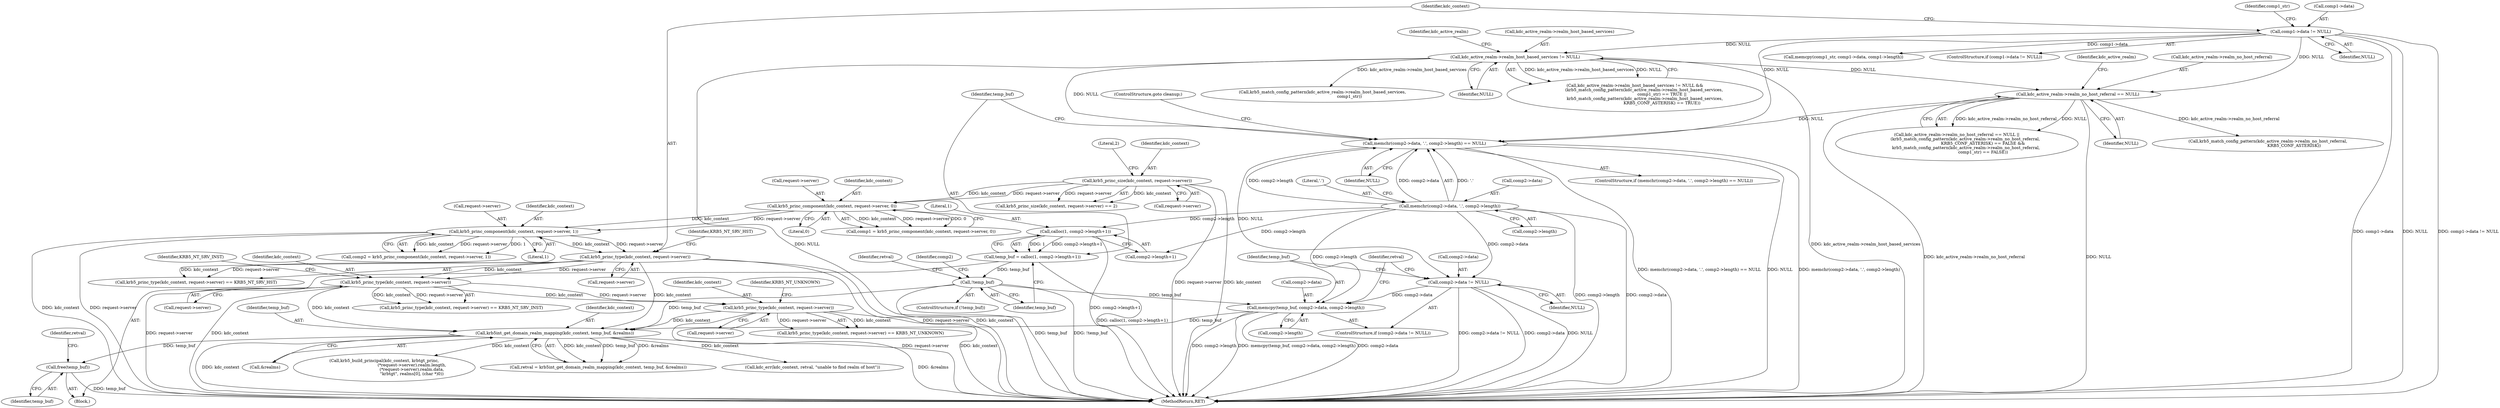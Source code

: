 digraph "0_krb5_8ee70ec63931d1e38567905387ab9b1d45734d81@API" {
"1000318" [label="(Call,free(temp_buf))"];
"1000313" [label="(Call,krb5int_get_domain_realm_mapping(kdc_context, temp_buf, &realms))"];
"1000211" [label="(Call,krb5_princ_type(kdc_context, request->server))"];
"1000203" [label="(Call,krb5_princ_type(kdc_context, request->server))"];
"1000162" [label="(Call,krb5_princ_component(kdc_context, request->server, 1))"];
"1000154" [label="(Call,krb5_princ_component(kdc_context, request->server, 0))"];
"1000145" [label="(Call,krb5_princ_size(kdc_context, request->server))"];
"1000219" [label="(Call,krb5_princ_type(kdc_context, request->server))"];
"1000290" [label="(Call,!temp_buf)"];
"1000280" [label="(Call,temp_buf = calloc(1, comp2->length+1))"];
"1000282" [label="(Call,calloc(1, comp2->length+1))"];
"1000270" [label="(Call,memchr(comp2->data, '.', comp2->length))"];
"1000303" [label="(Call,memcpy(temp_buf, comp2->data, comp2->length))"];
"1000298" [label="(Call,comp2->data != NULL)"];
"1000269" [label="(Call,memchr(comp2->data, '.', comp2->length) == NULL)"];
"1000247" [label="(Call,kdc_active_realm->realm_no_host_referral == NULL)"];
"1000186" [label="(Call,comp1->data != NULL)"];
"1000226" [label="(Call,kdc_active_realm->realm_host_based_services != NULL)"];
"1000315" [label="(Identifier,temp_buf)"];
"1000220" [label="(Identifier,kdc_context)"];
"1000311" [label="(Call,retval = krb5int_get_domain_realm_mapping(kdc_context, temp_buf, &realms))"];
"1000314" [label="(Identifier,kdc_context)"];
"1000186" [label="(Call,comp1->data != NULL)"];
"1000212" [label="(Identifier,kdc_context)"];
"1000270" [label="(Call,memchr(comp2->data, '.', comp2->length))"];
"1000213" [label="(Call,request->server)"];
"1000210" [label="(Call,krb5_princ_type(kdc_context, request->server) == KRB5_NT_SRV_INST)"];
"1000219" [label="(Call,krb5_princ_type(kdc_context, request->server))"];
"1000156" [label="(Call,request->server)"];
"1000290" [label="(Call,!temp_buf)"];
"1000271" [label="(Call,comp2->data)"];
"1000211" [label="(Call,krb5_princ_type(kdc_context, request->server))"];
"1000146" [label="(Identifier,kdc_context)"];
"1000162" [label="(Call,krb5_princ_component(kdc_context, request->server, 1))"];
"1000304" [label="(Identifier,temp_buf)"];
"1000275" [label="(Call,comp2->length)"];
"1000233" [label="(Call,krb5_match_config_pattern(kdc_active_realm->realm_host_based_services,\n                                         comp1_str))"];
"1000154" [label="(Call,krb5_princ_component(kdc_context, request->server, 0))"];
"1000313" [label="(Call,krb5int_get_domain_realm_mapping(kdc_context, temp_buf, &realms))"];
"1000145" [label="(Call,krb5_princ_size(kdc_context, request->server))"];
"1000227" [label="(Call,kdc_active_realm->realm_host_based_services)"];
"1000144" [label="(Call,krb5_princ_size(kdc_context, request->server) == 2)"];
"1000321" [label="(Identifier,retval)"];
"1000319" [label="(Identifier,temp_buf)"];
"1000247" [label="(Call,kdc_active_realm->realm_no_host_referral == NULL)"];
"1000297" [label="(ControlStructure,if (comp2->data != NULL))"];
"1000291" [label="(Identifier,temp_buf)"];
"1000167" [label="(Literal,1)"];
"1000256" [label="(Identifier,kdc_active_realm)"];
"1000205" [label="(Call,request->server)"];
"1000248" [label="(Call,kdc_active_realm->realm_no_host_referral)"];
"1000323" [label="(Call,kdc_err(kdc_context, retval, \"unable to find realm of host\"))"];
"1000251" [label="(Identifier,NULL)"];
"1000164" [label="(Call,request->server)"];
"1000216" [label="(Identifier,KRB5_NT_SRV_INST)"];
"1000160" [label="(Call,comp2 = krb5_princ_component(kdc_context, request->server, 1))"];
"1000308" [label="(Call,comp2->length)"];
"1000226" [label="(Call,kdc_active_realm->realm_host_based_services != NULL)"];
"1000192" [label="(Identifier,comp1_str)"];
"1000318" [label="(Call,free(temp_buf))"];
"1000279" [label="(ControlStructure,goto cleanup;)"];
"1000224" [label="(Identifier,KRB5_NT_UNKNOWN)"];
"1000281" [label="(Identifier,temp_buf)"];
"1000294" [label="(Identifier,retval)"];
"1000303" [label="(Call,memcpy(temp_buf, comp2->data, comp2->length))"];
"1000155" [label="(Identifier,kdc_context)"];
"1000204" [label="(Identifier,kdc_context)"];
"1000305" [label="(Call,comp2->data)"];
"1000190" [label="(Identifier,NULL)"];
"1000147" [label="(Call,request->server)"];
"1000289" [label="(ControlStructure,if (!temp_buf))"];
"1000299" [label="(Call,comp2->data)"];
"1000230" [label="(Identifier,NULL)"];
"1000300" [label="(Identifier,comp2)"];
"1000282" [label="(Call,calloc(1, comp2->length+1))"];
"1000269" [label="(Call,memchr(comp2->data, '.', comp2->length) == NULL)"];
"1000268" [label="(ControlStructure,if (memchr(comp2->data, '.', comp2->length) == NULL))"];
"1000283" [label="(Literal,1)"];
"1000408" [label="(MethodReturn,RET)"];
"1000280" [label="(Call,temp_buf = calloc(1, comp2->length+1))"];
"1000152" [label="(Call,comp1 = krb5_princ_component(kdc_context, request->server, 0))"];
"1000274" [label="(Literal,'.')"];
"1000150" [label="(Literal,2)"];
"1000208" [label="(Identifier,KRB5_NT_SRV_HST)"];
"1000254" [label="(Call,krb5_match_config_pattern(kdc_active_realm->realm_no_host_referral,\n                                        KRB5_CONF_ASTERISK))"];
"1000278" [label="(Identifier,NULL)"];
"1000316" [label="(Call,&realms)"];
"1000221" [label="(Call,request->server)"];
"1000267" [label="(Block,)"];
"1000246" [label="(Call,kdc_active_realm->realm_no_host_referral == NULL ||\n             (krb5_match_config_pattern(kdc_active_realm->realm_no_host_referral,\n                                        KRB5_CONF_ASTERISK) == FALSE &&\n              krb5_match_config_pattern(kdc_active_realm->realm_no_host_referral,\n                                        comp1_str) == FALSE))"];
"1000191" [label="(Call,memcpy(comp1_str, comp1->data, comp1->length))"];
"1000284" [label="(Call,comp2->length+1)"];
"1000225" [label="(Call,kdc_active_realm->realm_host_based_services != NULL &&\n              (krb5_match_config_pattern(kdc_active_realm->realm_host_based_services,\n                                         comp1_str) == TRUE ||\n               krb5_match_config_pattern(kdc_active_realm->realm_host_based_services,\n                                         KRB5_CONF_ASTERISK) == TRUE))"];
"1000203" [label="(Call,krb5_princ_type(kdc_context, request->server))"];
"1000298" [label="(Call,comp2->data != NULL)"];
"1000312" [label="(Identifier,retval)"];
"1000159" [label="(Literal,0)"];
"1000187" [label="(Call,comp1->data)"];
"1000163" [label="(Identifier,kdc_context)"];
"1000235" [label="(Identifier,kdc_active_realm)"];
"1000202" [label="(Call,krb5_princ_type(kdc_context, request->server) == KRB5_NT_SRV_HST)"];
"1000218" [label="(Call,krb5_princ_type(kdc_context, request->server) == KRB5_NT_UNKNOWN)"];
"1000185" [label="(ControlStructure,if (comp1->data != NULL))"];
"1000302" [label="(Identifier,NULL)"];
"1000366" [label="(Call,krb5_build_principal(kdc_context, krbtgt_princ,\n                                          (*request->server).realm.length,\n                                          (*request->server).realm.data,\n                                          \"krbtgt\", realms[0], (char *)0))"];
"1000318" -> "1000267"  [label="AST: "];
"1000318" -> "1000319"  [label="CFG: "];
"1000319" -> "1000318"  [label="AST: "];
"1000321" -> "1000318"  [label="CFG: "];
"1000318" -> "1000408"  [label="DDG: temp_buf"];
"1000313" -> "1000318"  [label="DDG: temp_buf"];
"1000313" -> "1000311"  [label="AST: "];
"1000313" -> "1000316"  [label="CFG: "];
"1000314" -> "1000313"  [label="AST: "];
"1000315" -> "1000313"  [label="AST: "];
"1000316" -> "1000313"  [label="AST: "];
"1000311" -> "1000313"  [label="CFG: "];
"1000313" -> "1000408"  [label="DDG: &realms"];
"1000313" -> "1000408"  [label="DDG: kdc_context"];
"1000313" -> "1000311"  [label="DDG: kdc_context"];
"1000313" -> "1000311"  [label="DDG: temp_buf"];
"1000313" -> "1000311"  [label="DDG: &realms"];
"1000211" -> "1000313"  [label="DDG: kdc_context"];
"1000219" -> "1000313"  [label="DDG: kdc_context"];
"1000203" -> "1000313"  [label="DDG: kdc_context"];
"1000290" -> "1000313"  [label="DDG: temp_buf"];
"1000303" -> "1000313"  [label="DDG: temp_buf"];
"1000313" -> "1000323"  [label="DDG: kdc_context"];
"1000313" -> "1000366"  [label="DDG: kdc_context"];
"1000211" -> "1000210"  [label="AST: "];
"1000211" -> "1000213"  [label="CFG: "];
"1000212" -> "1000211"  [label="AST: "];
"1000213" -> "1000211"  [label="AST: "];
"1000216" -> "1000211"  [label="CFG: "];
"1000211" -> "1000408"  [label="DDG: kdc_context"];
"1000211" -> "1000408"  [label="DDG: request->server"];
"1000211" -> "1000210"  [label="DDG: kdc_context"];
"1000211" -> "1000210"  [label="DDG: request->server"];
"1000203" -> "1000211"  [label="DDG: kdc_context"];
"1000203" -> "1000211"  [label="DDG: request->server"];
"1000211" -> "1000219"  [label="DDG: kdc_context"];
"1000211" -> "1000219"  [label="DDG: request->server"];
"1000203" -> "1000202"  [label="AST: "];
"1000203" -> "1000205"  [label="CFG: "];
"1000204" -> "1000203"  [label="AST: "];
"1000205" -> "1000203"  [label="AST: "];
"1000208" -> "1000203"  [label="CFG: "];
"1000203" -> "1000408"  [label="DDG: request->server"];
"1000203" -> "1000408"  [label="DDG: kdc_context"];
"1000203" -> "1000202"  [label="DDG: kdc_context"];
"1000203" -> "1000202"  [label="DDG: request->server"];
"1000162" -> "1000203"  [label="DDG: kdc_context"];
"1000162" -> "1000203"  [label="DDG: request->server"];
"1000162" -> "1000160"  [label="AST: "];
"1000162" -> "1000167"  [label="CFG: "];
"1000163" -> "1000162"  [label="AST: "];
"1000164" -> "1000162"  [label="AST: "];
"1000167" -> "1000162"  [label="AST: "];
"1000160" -> "1000162"  [label="CFG: "];
"1000162" -> "1000408"  [label="DDG: request->server"];
"1000162" -> "1000408"  [label="DDG: kdc_context"];
"1000162" -> "1000160"  [label="DDG: kdc_context"];
"1000162" -> "1000160"  [label="DDG: request->server"];
"1000162" -> "1000160"  [label="DDG: 1"];
"1000154" -> "1000162"  [label="DDG: kdc_context"];
"1000154" -> "1000162"  [label="DDG: request->server"];
"1000154" -> "1000152"  [label="AST: "];
"1000154" -> "1000159"  [label="CFG: "];
"1000155" -> "1000154"  [label="AST: "];
"1000156" -> "1000154"  [label="AST: "];
"1000159" -> "1000154"  [label="AST: "];
"1000152" -> "1000154"  [label="CFG: "];
"1000154" -> "1000152"  [label="DDG: kdc_context"];
"1000154" -> "1000152"  [label="DDG: request->server"];
"1000154" -> "1000152"  [label="DDG: 0"];
"1000145" -> "1000154"  [label="DDG: kdc_context"];
"1000145" -> "1000154"  [label="DDG: request->server"];
"1000145" -> "1000144"  [label="AST: "];
"1000145" -> "1000147"  [label="CFG: "];
"1000146" -> "1000145"  [label="AST: "];
"1000147" -> "1000145"  [label="AST: "];
"1000150" -> "1000145"  [label="CFG: "];
"1000145" -> "1000408"  [label="DDG: kdc_context"];
"1000145" -> "1000408"  [label="DDG: request->server"];
"1000145" -> "1000144"  [label="DDG: kdc_context"];
"1000145" -> "1000144"  [label="DDG: request->server"];
"1000219" -> "1000218"  [label="AST: "];
"1000219" -> "1000221"  [label="CFG: "];
"1000220" -> "1000219"  [label="AST: "];
"1000221" -> "1000219"  [label="AST: "];
"1000224" -> "1000219"  [label="CFG: "];
"1000219" -> "1000408"  [label="DDG: request->server"];
"1000219" -> "1000408"  [label="DDG: kdc_context"];
"1000219" -> "1000218"  [label="DDG: kdc_context"];
"1000219" -> "1000218"  [label="DDG: request->server"];
"1000290" -> "1000289"  [label="AST: "];
"1000290" -> "1000291"  [label="CFG: "];
"1000291" -> "1000290"  [label="AST: "];
"1000294" -> "1000290"  [label="CFG: "];
"1000300" -> "1000290"  [label="CFG: "];
"1000290" -> "1000408"  [label="DDG: temp_buf"];
"1000290" -> "1000408"  [label="DDG: !temp_buf"];
"1000280" -> "1000290"  [label="DDG: temp_buf"];
"1000290" -> "1000303"  [label="DDG: temp_buf"];
"1000280" -> "1000267"  [label="AST: "];
"1000280" -> "1000282"  [label="CFG: "];
"1000281" -> "1000280"  [label="AST: "];
"1000282" -> "1000280"  [label="AST: "];
"1000291" -> "1000280"  [label="CFG: "];
"1000280" -> "1000408"  [label="DDG: calloc(1, comp2->length+1)"];
"1000282" -> "1000280"  [label="DDG: 1"];
"1000282" -> "1000280"  [label="DDG: comp2->length+1"];
"1000282" -> "1000284"  [label="CFG: "];
"1000283" -> "1000282"  [label="AST: "];
"1000284" -> "1000282"  [label="AST: "];
"1000282" -> "1000408"  [label="DDG: comp2->length+1"];
"1000270" -> "1000282"  [label="DDG: comp2->length"];
"1000270" -> "1000269"  [label="AST: "];
"1000270" -> "1000275"  [label="CFG: "];
"1000271" -> "1000270"  [label="AST: "];
"1000274" -> "1000270"  [label="AST: "];
"1000275" -> "1000270"  [label="AST: "];
"1000278" -> "1000270"  [label="CFG: "];
"1000270" -> "1000408"  [label="DDG: comp2->length"];
"1000270" -> "1000408"  [label="DDG: comp2->data"];
"1000270" -> "1000269"  [label="DDG: comp2->data"];
"1000270" -> "1000269"  [label="DDG: '.'"];
"1000270" -> "1000269"  [label="DDG: comp2->length"];
"1000270" -> "1000284"  [label="DDG: comp2->length"];
"1000270" -> "1000298"  [label="DDG: comp2->data"];
"1000270" -> "1000303"  [label="DDG: comp2->length"];
"1000303" -> "1000297"  [label="AST: "];
"1000303" -> "1000308"  [label="CFG: "];
"1000304" -> "1000303"  [label="AST: "];
"1000305" -> "1000303"  [label="AST: "];
"1000308" -> "1000303"  [label="AST: "];
"1000312" -> "1000303"  [label="CFG: "];
"1000303" -> "1000408"  [label="DDG: memcpy(temp_buf, comp2->data, comp2->length)"];
"1000303" -> "1000408"  [label="DDG: comp2->data"];
"1000303" -> "1000408"  [label="DDG: comp2->length"];
"1000298" -> "1000303"  [label="DDG: comp2->data"];
"1000298" -> "1000297"  [label="AST: "];
"1000298" -> "1000302"  [label="CFG: "];
"1000299" -> "1000298"  [label="AST: "];
"1000302" -> "1000298"  [label="AST: "];
"1000304" -> "1000298"  [label="CFG: "];
"1000312" -> "1000298"  [label="CFG: "];
"1000298" -> "1000408"  [label="DDG: comp2->data != NULL"];
"1000298" -> "1000408"  [label="DDG: comp2->data"];
"1000298" -> "1000408"  [label="DDG: NULL"];
"1000269" -> "1000298"  [label="DDG: NULL"];
"1000269" -> "1000268"  [label="AST: "];
"1000269" -> "1000278"  [label="CFG: "];
"1000278" -> "1000269"  [label="AST: "];
"1000279" -> "1000269"  [label="CFG: "];
"1000281" -> "1000269"  [label="CFG: "];
"1000269" -> "1000408"  [label="DDG: memchr(comp2->data, '.', comp2->length) == NULL"];
"1000269" -> "1000408"  [label="DDG: NULL"];
"1000269" -> "1000408"  [label="DDG: memchr(comp2->data, '.', comp2->length)"];
"1000247" -> "1000269"  [label="DDG: NULL"];
"1000186" -> "1000269"  [label="DDG: NULL"];
"1000226" -> "1000269"  [label="DDG: NULL"];
"1000247" -> "1000246"  [label="AST: "];
"1000247" -> "1000251"  [label="CFG: "];
"1000248" -> "1000247"  [label="AST: "];
"1000251" -> "1000247"  [label="AST: "];
"1000256" -> "1000247"  [label="CFG: "];
"1000246" -> "1000247"  [label="CFG: "];
"1000247" -> "1000408"  [label="DDG: kdc_active_realm->realm_no_host_referral"];
"1000247" -> "1000408"  [label="DDG: NULL"];
"1000247" -> "1000246"  [label="DDG: kdc_active_realm->realm_no_host_referral"];
"1000247" -> "1000246"  [label="DDG: NULL"];
"1000186" -> "1000247"  [label="DDG: NULL"];
"1000226" -> "1000247"  [label="DDG: NULL"];
"1000247" -> "1000254"  [label="DDG: kdc_active_realm->realm_no_host_referral"];
"1000186" -> "1000185"  [label="AST: "];
"1000186" -> "1000190"  [label="CFG: "];
"1000187" -> "1000186"  [label="AST: "];
"1000190" -> "1000186"  [label="AST: "];
"1000192" -> "1000186"  [label="CFG: "];
"1000204" -> "1000186"  [label="CFG: "];
"1000186" -> "1000408"  [label="DDG: comp1->data != NULL"];
"1000186" -> "1000408"  [label="DDG: comp1->data"];
"1000186" -> "1000408"  [label="DDG: NULL"];
"1000186" -> "1000191"  [label="DDG: comp1->data"];
"1000186" -> "1000226"  [label="DDG: NULL"];
"1000226" -> "1000225"  [label="AST: "];
"1000226" -> "1000230"  [label="CFG: "];
"1000227" -> "1000226"  [label="AST: "];
"1000230" -> "1000226"  [label="AST: "];
"1000235" -> "1000226"  [label="CFG: "];
"1000225" -> "1000226"  [label="CFG: "];
"1000226" -> "1000408"  [label="DDG: kdc_active_realm->realm_host_based_services"];
"1000226" -> "1000408"  [label="DDG: NULL"];
"1000226" -> "1000225"  [label="DDG: kdc_active_realm->realm_host_based_services"];
"1000226" -> "1000225"  [label="DDG: NULL"];
"1000226" -> "1000233"  [label="DDG: kdc_active_realm->realm_host_based_services"];
}

